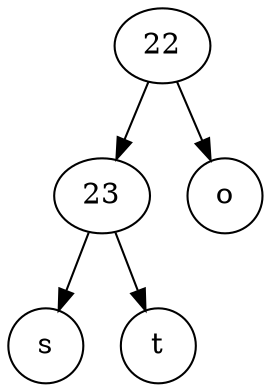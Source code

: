 digraph {
	22 [label=22 height=0.5 width=0.5]
	23 [label=23 height=0.5 width=0.5]
	o [label=o height=0.5 width=0.5]
	s [label=s height=0.5 width=0.5]
	t [label=t height=0.5 width=0.5]
	22 -> o
	22 -> 23
	23 -> s
	23 -> t
}
